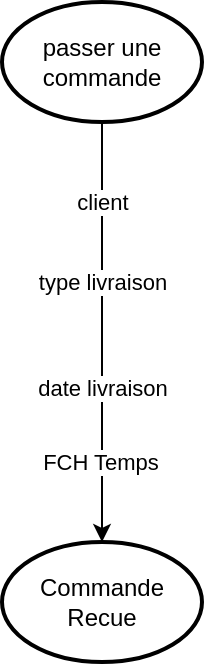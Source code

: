 <mxfile version="16.4.11" type="github">
  <diagram id="C5RBs43oDa-KdzZeNtuy" name="Page-1">
    <mxGraphModel dx="1422" dy="914" grid="1" gridSize="10" guides="1" tooltips="1" connect="1" arrows="1" fold="1" page="1" pageScale="1" pageWidth="827" pageHeight="1169" math="0" shadow="0">
      <root>
        <mxCell id="WIyWlLk6GJQsqaUBKTNV-0" />
        <mxCell id="WIyWlLk6GJQsqaUBKTNV-1" parent="WIyWlLk6GJQsqaUBKTNV-0" />
        <mxCell id="6I1QFMfVsTtFcKt_bIl5-2" value="type livraison" style="edgeStyle=orthogonalEdgeStyle;rounded=0;orthogonalLoop=1;jettySize=auto;html=1;" edge="1" parent="WIyWlLk6GJQsqaUBKTNV-1" source="6I1QFMfVsTtFcKt_bIl5-0" target="6I1QFMfVsTtFcKt_bIl5-1">
          <mxGeometry x="-0.238" relative="1" as="geometry">
            <mxPoint as="offset" />
          </mxGeometry>
        </mxCell>
        <mxCell id="6I1QFMfVsTtFcKt_bIl5-3" value="client" style="edgeLabel;html=1;align=center;verticalAlign=middle;resizable=0;points=[];" vertex="1" connectable="0" parent="6I1QFMfVsTtFcKt_bIl5-2">
          <mxGeometry x="-0.771" relative="1" as="geometry">
            <mxPoint y="16" as="offset" />
          </mxGeometry>
        </mxCell>
        <mxCell id="6I1QFMfVsTtFcKt_bIl5-6" value="date livraison" style="edgeLabel;html=1;align=center;verticalAlign=middle;resizable=0;points=[];" vertex="1" connectable="0" parent="6I1QFMfVsTtFcKt_bIl5-2">
          <mxGeometry x="0.267" relative="1" as="geometry">
            <mxPoint as="offset" />
          </mxGeometry>
        </mxCell>
        <mxCell id="6I1QFMfVsTtFcKt_bIl5-7" value="FCH Temps" style="edgeLabel;html=1;align=center;verticalAlign=middle;resizable=0;points=[];" vertex="1" connectable="0" parent="6I1QFMfVsTtFcKt_bIl5-2">
          <mxGeometry x="0.619" y="-1" relative="1" as="geometry">
            <mxPoint as="offset" />
          </mxGeometry>
        </mxCell>
        <mxCell id="6I1QFMfVsTtFcKt_bIl5-0" value="passer une commande" style="strokeWidth=2;html=1;shape=mxgraph.flowchart.start_1;whiteSpace=wrap;" vertex="1" parent="WIyWlLk6GJQsqaUBKTNV-1">
          <mxGeometry x="340" y="200" width="100" height="60" as="geometry" />
        </mxCell>
        <mxCell id="6I1QFMfVsTtFcKt_bIl5-1" value="Commande Recue" style="strokeWidth=2;html=1;shape=mxgraph.flowchart.start_1;whiteSpace=wrap;" vertex="1" parent="WIyWlLk6GJQsqaUBKTNV-1">
          <mxGeometry x="340" y="470" width="100" height="60" as="geometry" />
        </mxCell>
      </root>
    </mxGraphModel>
  </diagram>
</mxfile>

